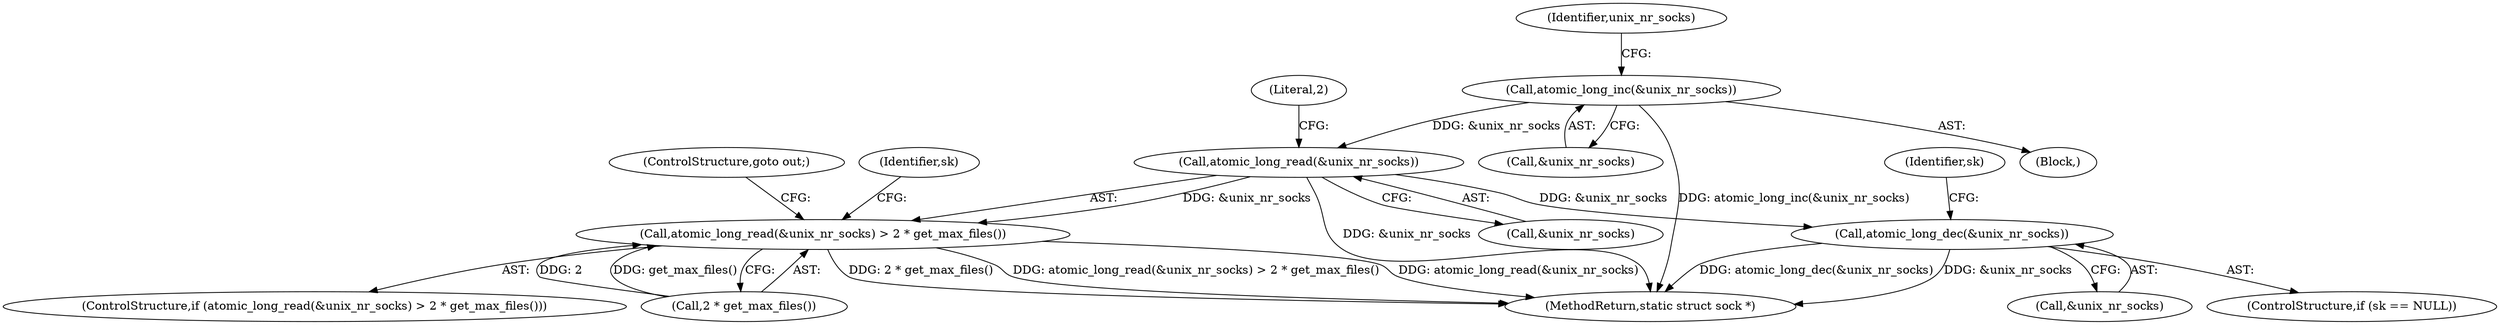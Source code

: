 digraph "0_linux_7d267278a9ece963d77eefec61630223fce08c6c@API" {
"1000116" [label="(Call,atomic_long_read(&unix_nr_socks))"];
"1000111" [label="(Call,atomic_long_inc(&unix_nr_socks))"];
"1000115" [label="(Call,atomic_long_read(&unix_nr_socks) > 2 * get_max_files())"];
"1000226" [label="(Call,atomic_long_dec(&unix_nr_socks))"];
"1000120" [label="(Literal,2)"];
"1000222" [label="(ControlStructure,if (sk == NULL))"];
"1000226" [label="(Call,atomic_long_dec(&unix_nr_socks))"];
"1000114" [label="(ControlStructure,if (atomic_long_read(&unix_nr_socks) > 2 * get_max_files()))"];
"1000119" [label="(Call,2 * get_max_files())"];
"1000242" [label="(MethodReturn,static struct sock *)"];
"1000112" [label="(Call,&unix_nr_socks)"];
"1000241" [label="(Identifier,sk)"];
"1000115" [label="(Call,atomic_long_read(&unix_nr_socks) > 2 * get_max_files())"];
"1000116" [label="(Call,atomic_long_read(&unix_nr_socks))"];
"1000122" [label="(ControlStructure,goto out;)"];
"1000117" [label="(Call,&unix_nr_socks)"];
"1000105" [label="(Block,)"];
"1000111" [label="(Call,atomic_long_inc(&unix_nr_socks))"];
"1000227" [label="(Call,&unix_nr_socks)"];
"1000118" [label="(Identifier,unix_nr_socks)"];
"1000124" [label="(Identifier,sk)"];
"1000116" -> "1000115"  [label="AST: "];
"1000116" -> "1000117"  [label="CFG: "];
"1000117" -> "1000116"  [label="AST: "];
"1000120" -> "1000116"  [label="CFG: "];
"1000116" -> "1000242"  [label="DDG: &unix_nr_socks"];
"1000116" -> "1000115"  [label="DDG: &unix_nr_socks"];
"1000111" -> "1000116"  [label="DDG: &unix_nr_socks"];
"1000116" -> "1000226"  [label="DDG: &unix_nr_socks"];
"1000111" -> "1000105"  [label="AST: "];
"1000111" -> "1000112"  [label="CFG: "];
"1000112" -> "1000111"  [label="AST: "];
"1000118" -> "1000111"  [label="CFG: "];
"1000111" -> "1000242"  [label="DDG: atomic_long_inc(&unix_nr_socks)"];
"1000115" -> "1000114"  [label="AST: "];
"1000115" -> "1000119"  [label="CFG: "];
"1000119" -> "1000115"  [label="AST: "];
"1000122" -> "1000115"  [label="CFG: "];
"1000124" -> "1000115"  [label="CFG: "];
"1000115" -> "1000242"  [label="DDG: 2 * get_max_files()"];
"1000115" -> "1000242"  [label="DDG: atomic_long_read(&unix_nr_socks) > 2 * get_max_files()"];
"1000115" -> "1000242"  [label="DDG: atomic_long_read(&unix_nr_socks)"];
"1000119" -> "1000115"  [label="DDG: 2"];
"1000119" -> "1000115"  [label="DDG: get_max_files()"];
"1000226" -> "1000222"  [label="AST: "];
"1000226" -> "1000227"  [label="CFG: "];
"1000227" -> "1000226"  [label="AST: "];
"1000241" -> "1000226"  [label="CFG: "];
"1000226" -> "1000242"  [label="DDG: atomic_long_dec(&unix_nr_socks)"];
"1000226" -> "1000242"  [label="DDG: &unix_nr_socks"];
}
